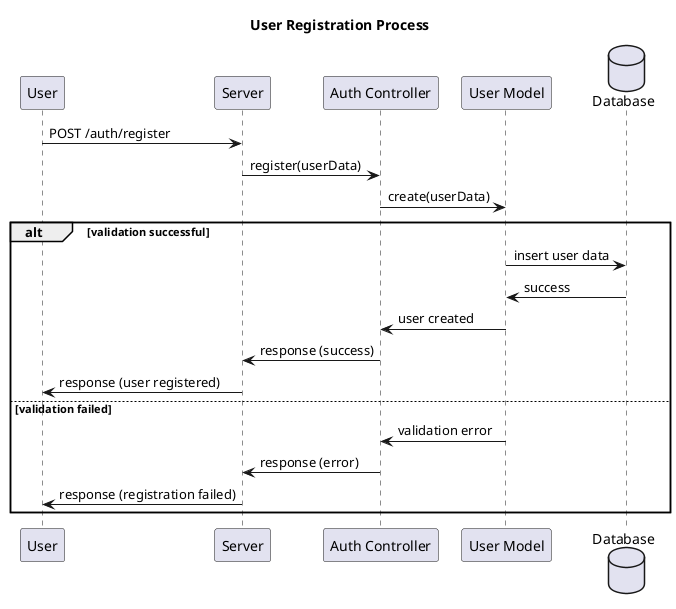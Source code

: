 @startuml Co-Working Space User Registration

title User Registration Process

participant "User" as user
participant "Server" as server
participant "Auth Controller" as auth
participant "User Model" as userModel
database "Database" as db

user -> server: POST /auth/register
server -> auth: register(userData)
auth -> userModel: create(userData)

alt validation successful
    userModel -> db: insert user data
    db -> userModel: success
    userModel -> auth: user created
    auth -> server: response (success)
    server -> user: response (user registered)
else validation failed
    userModel -> auth: validation error
    auth -> server: response (error)
    server -> user: response (registration failed)
end

@enduml
